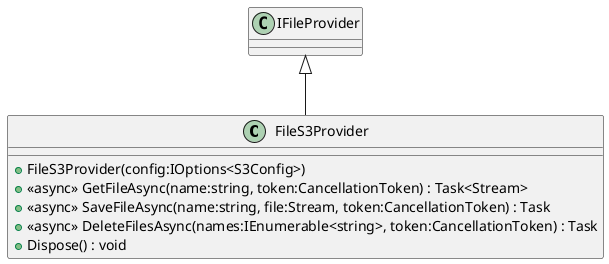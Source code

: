 @startuml
class FileS3Provider {
    + FileS3Provider(config:IOptions<S3Config>)
    + <<async>> GetFileAsync(name:string, token:CancellationToken) : Task<Stream>
    + <<async>> SaveFileAsync(name:string, file:Stream, token:CancellationToken) : Task
    + <<async>> DeleteFilesAsync(names:IEnumerable<string>, token:CancellationToken) : Task
    + Dispose() : void
}
IFileProvider <|-- FileS3Provider
@enduml
